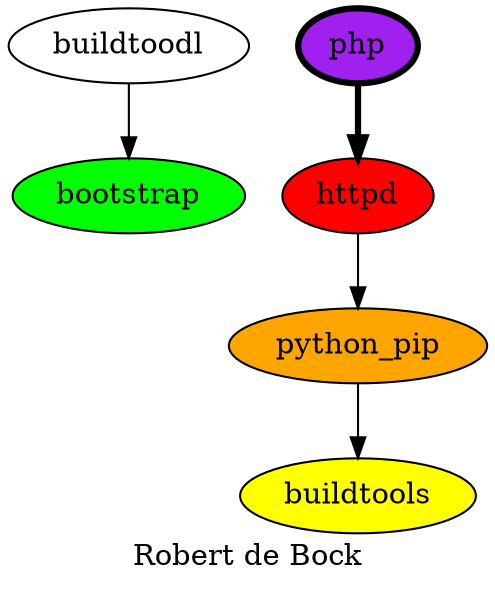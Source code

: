 digraph PhiloDilemma {
  label = "Robert de Bock" ;
  overlap=false
  {
    bootstrap [fillcolor=green style=filled]
    buildtools [fillcolor=yellow style=filled]
    "python_pip" [fillcolor=orange style=filled]
    httpd [fillcolor=red style=filled]
    php [fillcolor=purple style=filled penwidth=3]
  }
  php -> httpd [penwidth=3]
  httpd -> python_pip
  python_pip -> buildtools
  buildtoodl -> bootstrap
}
